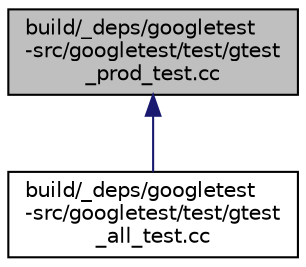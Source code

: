 digraph "build/_deps/googletest-src/googletest/test/gtest_prod_test.cc"
{
 // LATEX_PDF_SIZE
  edge [fontname="Helvetica",fontsize="10",labelfontname="Helvetica",labelfontsize="10"];
  node [fontname="Helvetica",fontsize="10",shape=record];
  Node1 [label="build/_deps/googletest\l-src/googletest/test/gtest\l_prod_test.cc",height=0.2,width=0.4,color="black", fillcolor="grey75", style="filled", fontcolor="black",tooltip=" "];
  Node1 -> Node2 [dir="back",color="midnightblue",fontsize="10",style="solid"];
  Node2 [label="build/_deps/googletest\l-src/googletest/test/gtest\l_all_test.cc",height=0.2,width=0.4,color="black", fillcolor="white", style="filled",URL="$gtest__all__test_8cc.html",tooltip=" "];
}
